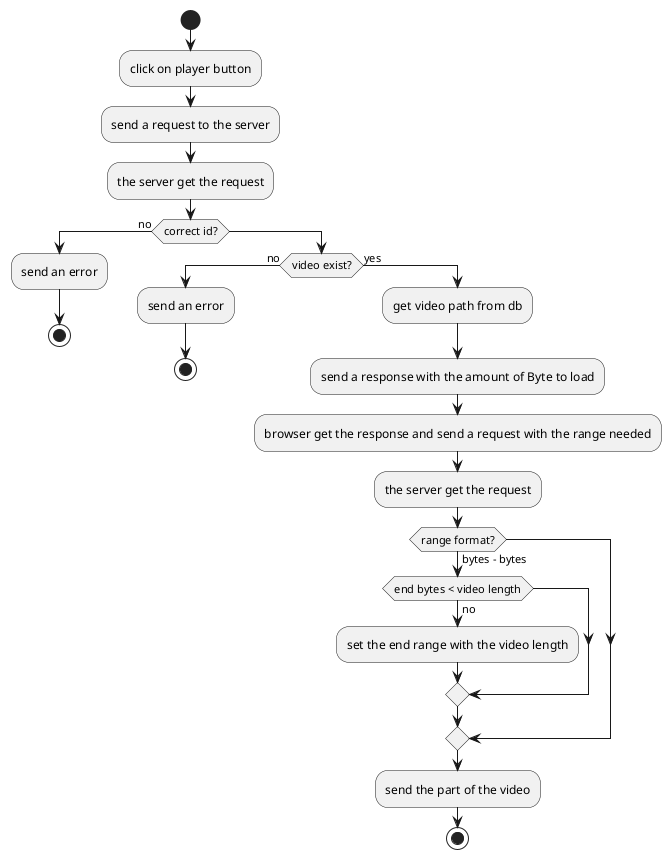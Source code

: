 @startuml
'https://plantuml.com/activity-diagram-beta

start
:click on player button;
:send a request to the server;
:the server get the request;
if(correct id?) then (no)
    :send an error;
    stop
else
    if(video exist?) then (no)
        :send an error;
        stop
    else (yes)
        :get video path from db;
        :send a response with the amount of Byte to load;
        :browser get the response and send a request with the range needed;
        :the server get the request;
        if(range format?) then (bytes - bytes)
            if(end bytes < video length) then (no)
                :set the end range with the video length;
            endif
        endif
        :send the part of the video;
stop
@enduml
